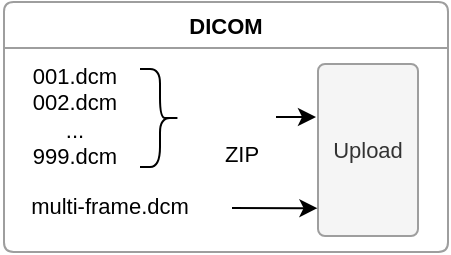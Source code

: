 <mxfile version="11.1.4" type="device"><diagram id="HS2lJQZ7gi7HMUbz9jFb" name="Page-1"><mxGraphModel dx="362" dy="323" grid="1" gridSize="10" guides="1" tooltips="1" connect="1" arrows="1" fold="1" page="1" pageScale="1" pageWidth="850" pageHeight="1100" math="0" shadow="0"><root><mxCell id="0"/><mxCell id="1" parent="0"/><mxCell id="OoGAEFolYHM70VFlPjut-11" value="" style="shape=image;html=1;verticalAlign=top;verticalLabelPosition=bottom;labelBackgroundColor=#ffffff;imageAspect=0;aspect=fixed;image=https://cdn1.iconfinder.com/data/icons/hawcons/32/698953-icon-109-document-zip-128.png;strokeColor=#9E9E9E;fontSize=11;" parent="1" vertex="1"><mxGeometry x="166" y="70" width="63" height="63" as="geometry"/></mxCell><mxCell id="2GwSqnwEPcJXtahGIgXu-20" value="" style="shape=curlyBracket;whiteSpace=wrap;html=1;rounded=1;rotation=-180;fontSize=11;" parent="1" vertex="1"><mxGeometry x="154" y="77.5" width="20" height="49" as="geometry"/></mxCell><mxCell id="2GwSqnwEPcJXtahGIgXu-21" value="001.dcm&lt;br style=&quot;font-size: 11px;&quot;&gt;002.dcm&lt;br style=&quot;font-size: 11px;&quot;&gt;...&lt;br style=&quot;font-size: 11px;&quot;&gt;999.dcm" style="text;html=1;strokeColor=none;fillColor=none;align=center;verticalAlign=middle;whiteSpace=wrap;rounded=0;fontSize=11;" parent="1" vertex="1"><mxGeometry x="85" y="67" width="73" height="68" as="geometry"/></mxCell><mxCell id="2GwSqnwEPcJXtahGIgXu-24" value="Upload" style="text;html=1;strokeColor=#9E9E9E;fillColor=#f5f5f5;align=center;verticalAlign=middle;whiteSpace=wrap;rounded=1;fontColor=#333333;arcSize=7;fontSize=11;" parent="1" vertex="1"><mxGeometry x="243" y="75" width="50" height="86" as="geometry"/></mxCell><mxCell id="2GwSqnwEPcJXtahGIgXu-23" value="" style="endArrow=classic;html=1;fontSize=11;" parent="1" edge="1"><mxGeometry width="50" height="50" relative="1" as="geometry"><mxPoint x="222" y="101.5" as="sourcePoint"/><mxPoint x="242" y="101.5" as="targetPoint"/></mxGeometry></mxCell><mxCell id="OoGAEFolYHM70VFlPjut-15" value="DICOM" style="swimlane;strokeColor=#9E9E9E;rounded=1;arcSize=7;fontSize=11;" parent="1" vertex="1"><mxGeometry x="86" y="44" width="222" height="125" as="geometry"><mxRectangle x="80" y="140" width="80" height="23" as="alternateBounds"/></mxGeometry></mxCell><mxCell id="OoGAEFolYHM70VFlPjut-14" value="" style="endArrow=classic;html=1;entryX=-0.006;entryY=0.891;entryDx=0;entryDy=0;entryPerimeter=0;fontSize=11;" parent="OoGAEFolYHM70VFlPjut-15" edge="1"><mxGeometry width="50" height="50" relative="1" as="geometry"><mxPoint x="114" y="103" as="sourcePoint"/><mxPoint x="156.718" y="103.1" as="targetPoint"/></mxGeometry></mxCell><mxCell id="OoGAEFolYHM70VFlPjut-13" value="multi-frame.dcm" style="text;html=1;strokeColor=none;fillColor=none;align=center;verticalAlign=middle;whiteSpace=wrap;rounded=0;fontSize=11;" parent="1" vertex="1"><mxGeometry x="84" y="136" width="110" height="20" as="geometry"/></mxCell><mxCell id="OoGAEFolYHM70VFlPjut-12" value="ZIP" style="text;html=1;strokeColor=none;fillColor=none;align=center;verticalAlign=middle;whiteSpace=wrap;rounded=0;fontSize=11;" parent="1" vertex="1"><mxGeometry x="185" y="109" width="40" height="22" as="geometry"/></mxCell></root></mxGraphModel></diagram></mxfile>
